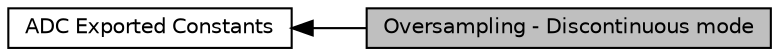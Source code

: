 digraph "Oversampling - Discontinuous mode"
{
  edge [fontname="Helvetica",fontsize="10",labelfontname="Helvetica",labelfontsize="10"];
  node [fontname="Helvetica",fontsize="10",shape=box];
  rankdir=LR;
  Node1 [label="Oversampling - Discontinuous mode",height=0.2,width=0.4,color="black", fillcolor="grey75", style="filled", fontcolor="black",tooltip=" "];
  Node2 [label="ADC Exported Constants",height=0.2,width=0.4,color="black", fillcolor="white", style="filled",URL="$group__ADC__Exported__Constants.html",tooltip=" "];
  Node2->Node1 [shape=plaintext, dir="back", style="solid"];
}
